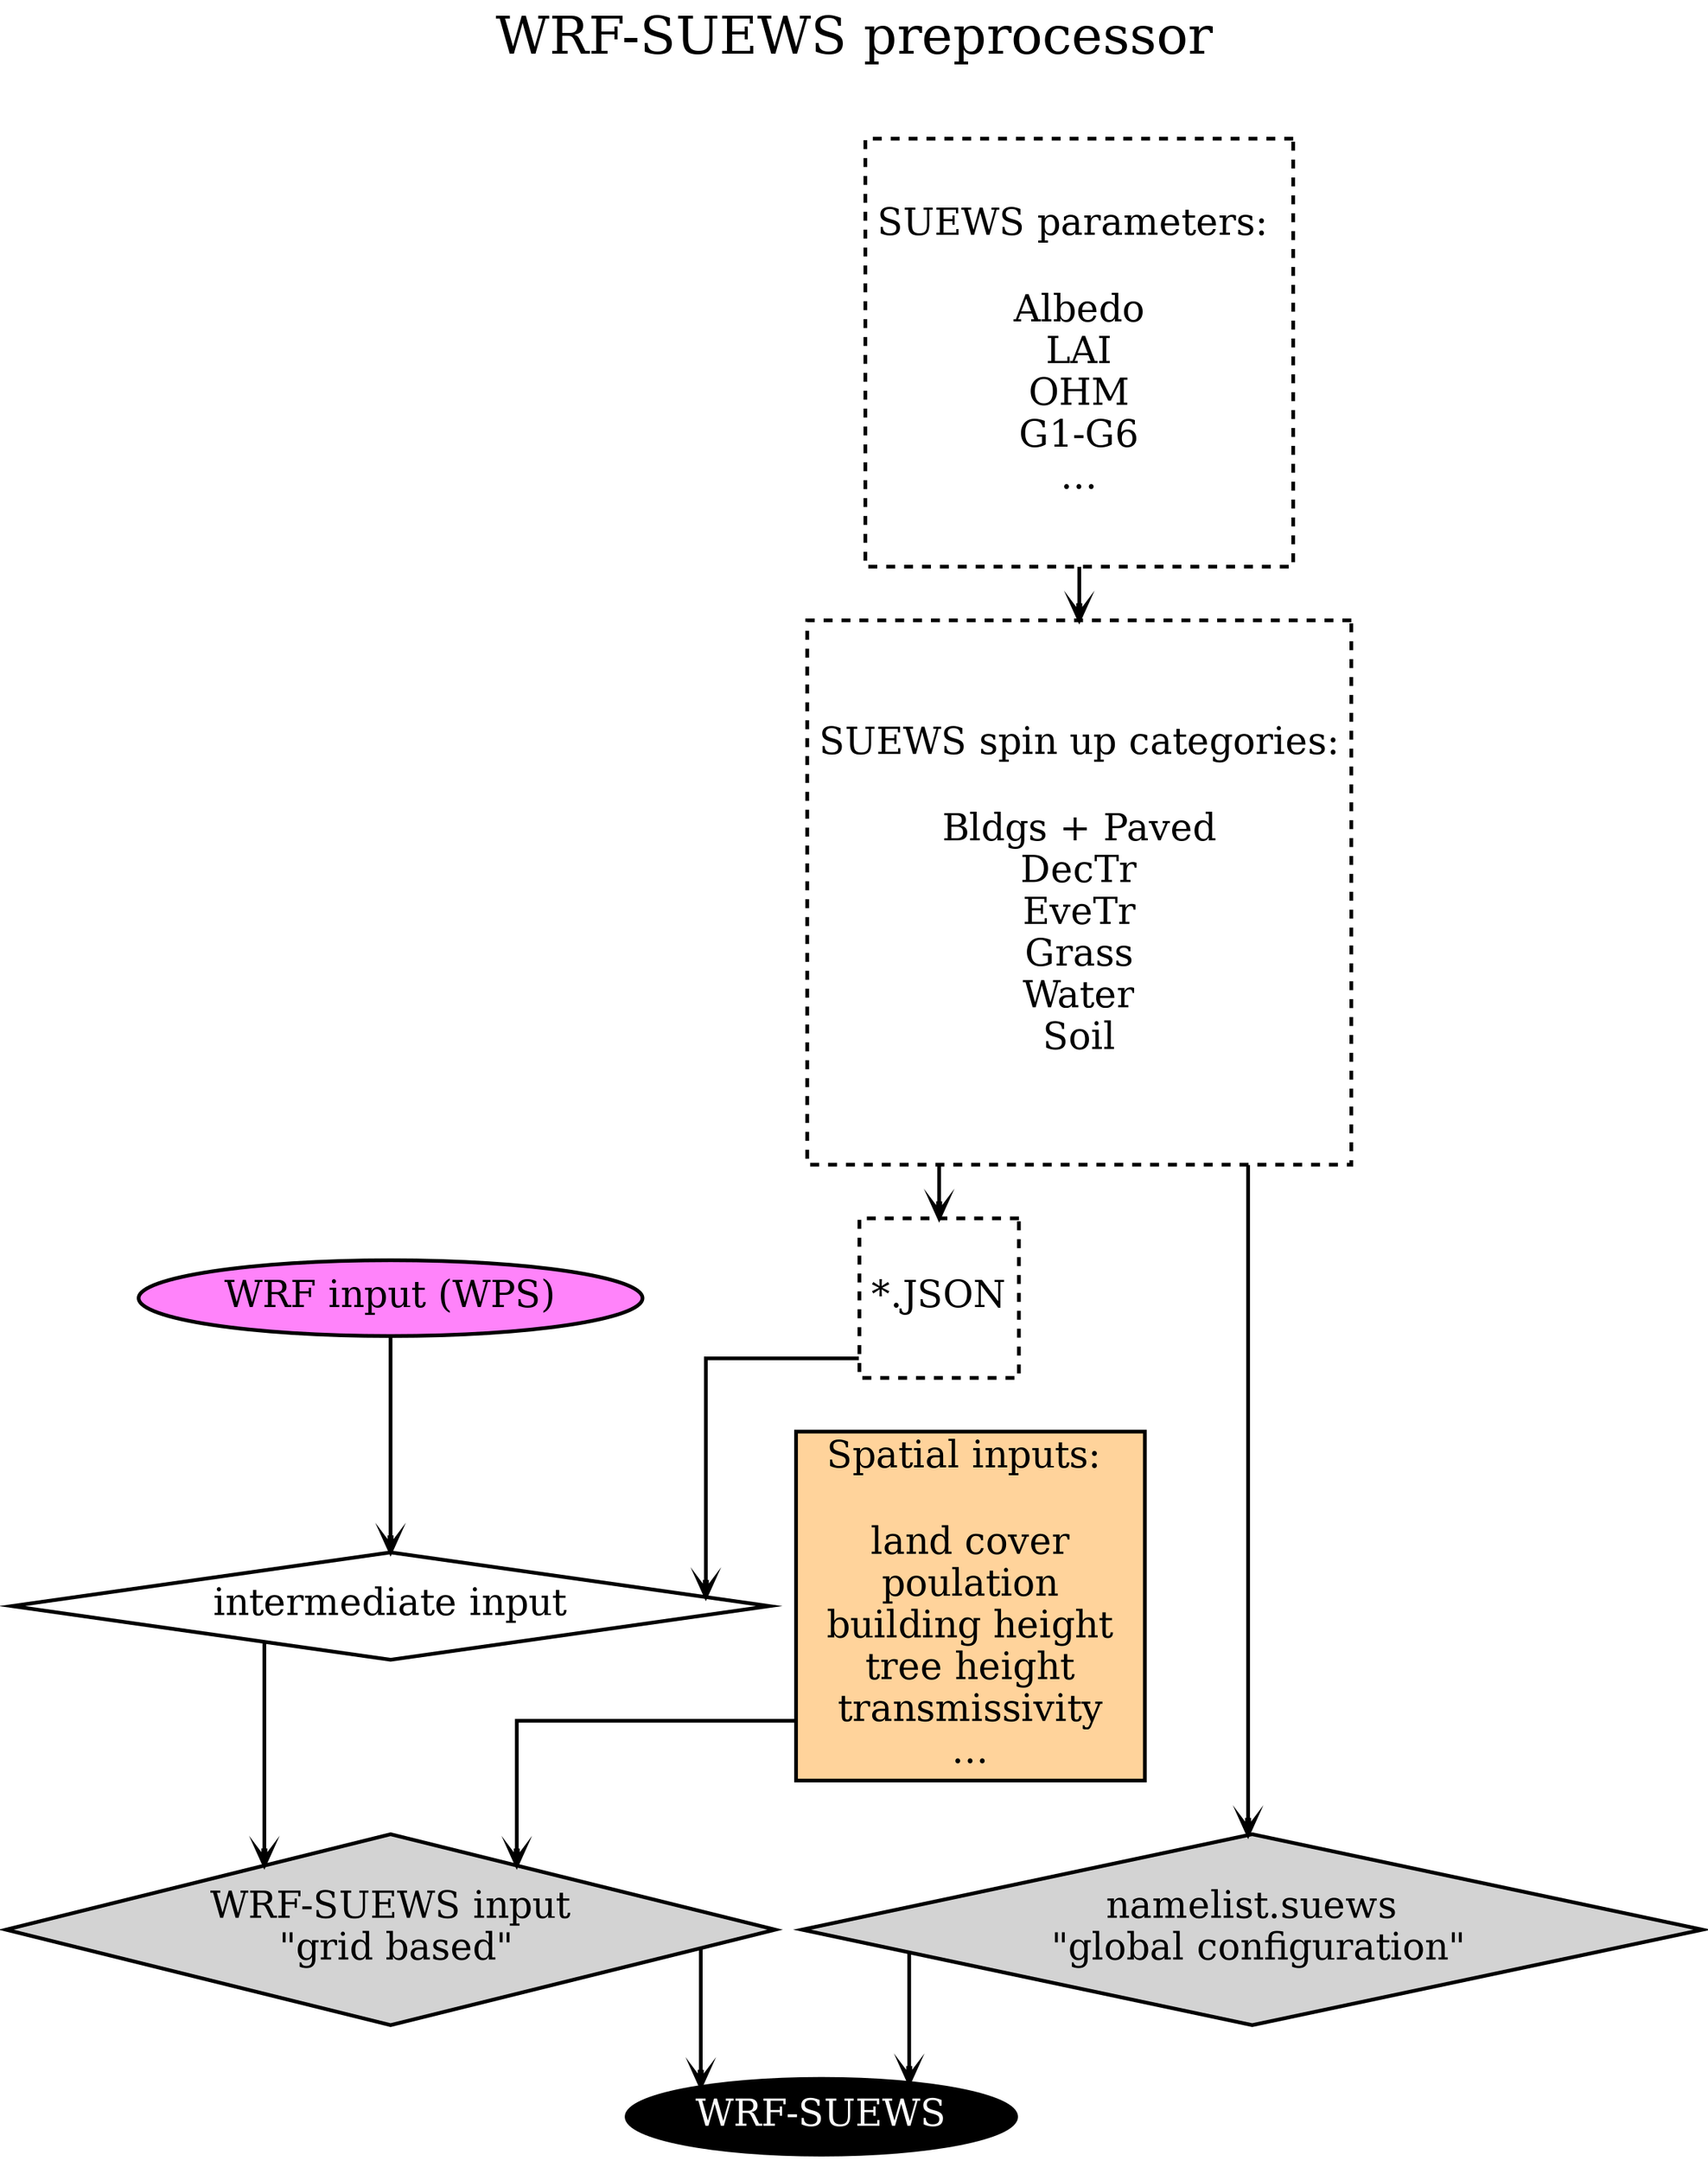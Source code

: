 digraph pre_process {
    label="WRF-SUEWS preprocessor\n\n";
    labelloc="t"
    fontsize=35
    node [width=0,penwidth=2.5]; 
    edge[arrowhead="vee",penwidth=2.5];
    graph[splines=ortho];
    //dpi = 350


    WRF_input [fontsize=25,style=filled,fillcolor=orchid1,label="WRF input (WPS)"]
    SUEWS_spin_up [fontsize=25,shape=square,style=dashed,fillcolor=darkseagreen1,label="SUEWS spin up categories:\n\nBldgs + Paved\nDecTr\nEveTr\nGrass\nWater\nSoil"]
    SUEWS_parameters [ fontsize=25,shape=square,style=dashed,fillcolor=darkseagreen1,label="SUEWS parameters: \n\nAlbedo\nLAI\nOHM\nG1-G6\n..."]
    intermediate_input [fontsize=25,shape=diamond,label="intermediate input"];
    JSON [fontsize=25,shape=square,label="*.JSON",style=dashed,fillcolor=seagreen1];
    namelist [fontsize=25,shape=diamond,bgcolor=black,style=filled,label="namelist.suews\n \"global configuration\""]
    WRF_SUEWS_input [fontsize=25,label="WRF-SUEWS input\n \"grid based\"",shape=diamond,bgcolor=black,style=filled];
    spatial_input [fontsize=25,shape=square,style=filled,fillcolor=burlywood1,label="Spatial inputs: \n\nland cover\npoulation\nbuilding height\ntree height\ntransmissivity\n..."];
    WRF_SUEWS [fontsize=25,label="WRF-SUEWS",fontcolor=white,fillcolor=black,style=filled,];


    
    rankdir=TB
    SUEWS_parameters -> SUEWS_spin_up  ;
    WRF_input -> intermediate_input;
    SUEWS_spin_up -> JSON;
    JSON -> intermediate_input;
    SUEWS_spin_up -> namelist;
    intermediate_input ;
    intermediate_input -> WRF_SUEWS_input;
    spatial_input -> WRF_SUEWS_input
    WRF_SUEWS_input -> WRF_SUEWS;
    namelist -> WRF_SUEWS;
}
